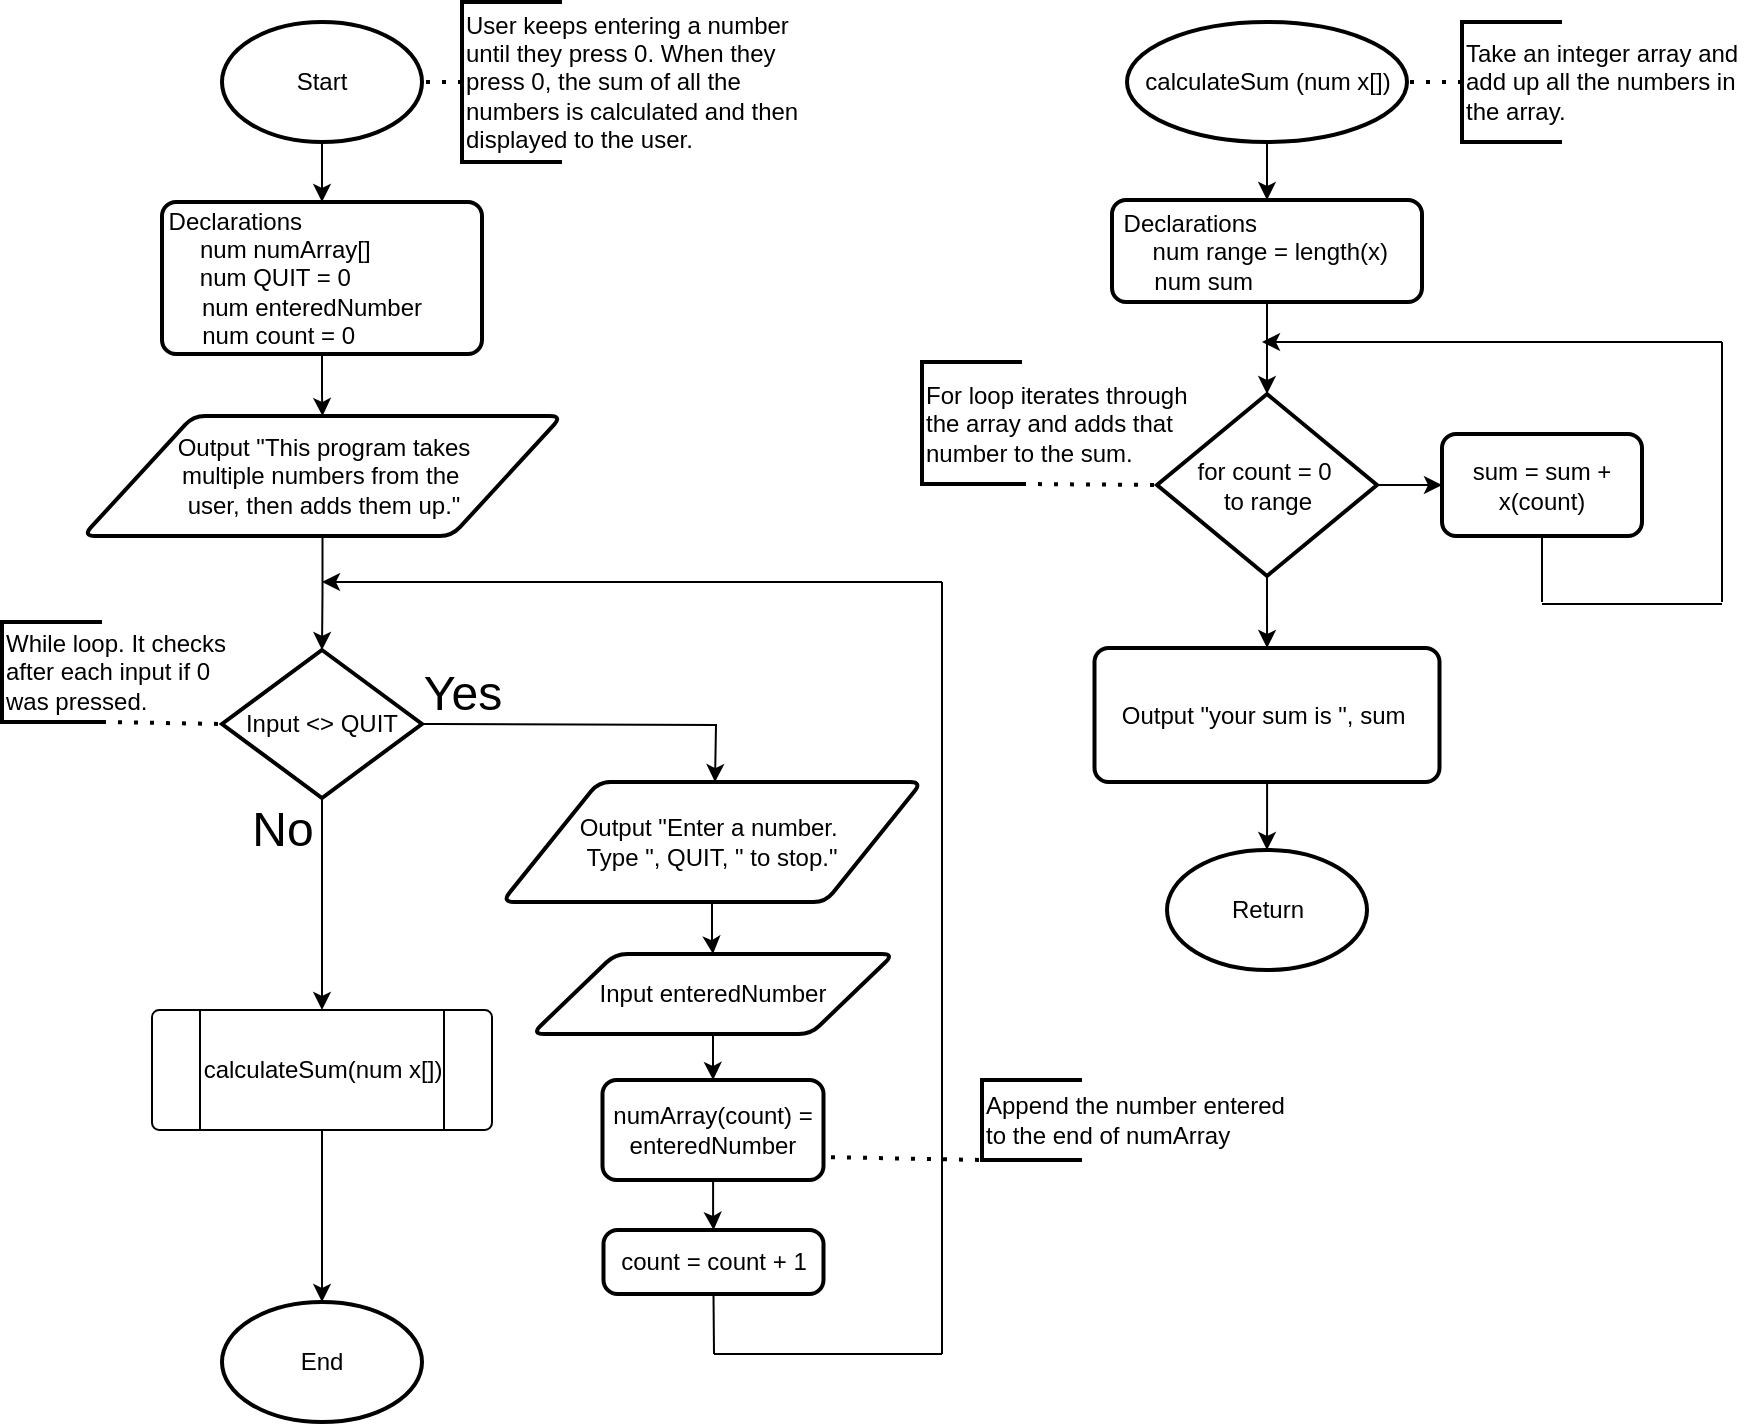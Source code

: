 <mxfile version="28.0.6">
  <diagram name="Page-1" id="uA5d40jNkkrhPDAGqA8y">
    <mxGraphModel dx="1780" dy="1056" grid="1" gridSize="10" guides="1" tooltips="1" connect="1" arrows="1" fold="1" page="1" pageScale="1" pageWidth="100" pageHeight="100" math="0" shadow="0">
      <root>
        <mxCell id="0" />
        <mxCell id="1" parent="0" />
        <mxCell id="z8YVblI_OTNRKZkRPKeu-21" style="edgeStyle=orthogonalEdgeStyle;rounded=0;orthogonalLoop=1;jettySize=auto;html=1;entryX=0.5;entryY=0;entryDx=0;entryDy=0;" parent="1" source="CxKVV0DroNMLpddv5X1t-1" target="CxKVV0DroNMLpddv5X1t-4" edge="1">
          <mxGeometry relative="1" as="geometry" />
        </mxCell>
        <mxCell id="CxKVV0DroNMLpddv5X1t-1" value="Start" style="strokeWidth=2;html=1;shape=mxgraph.flowchart.start_1;whiteSpace=wrap;" parent="1" vertex="1">
          <mxGeometry x="-76" y="-66" width="100" height="60" as="geometry" />
        </mxCell>
        <mxCell id="CxKVV0DroNMLpddv5X1t-2" value="End" style="strokeWidth=2;html=1;shape=mxgraph.flowchart.start_1;whiteSpace=wrap;" parent="1" vertex="1">
          <mxGeometry x="-76" y="574" width="100" height="60" as="geometry" />
        </mxCell>
        <mxCell id="z8YVblI_OTNRKZkRPKeu-14" value="" style="edgeStyle=orthogonalEdgeStyle;rounded=0;orthogonalLoop=1;jettySize=auto;html=1;" parent="1" source="CxKVV0DroNMLpddv5X1t-3" target="CxKVV0DroNMLpddv5X1t-6" edge="1">
          <mxGeometry relative="1" as="geometry" />
        </mxCell>
        <mxCell id="CxKVV0DroNMLpddv5X1t-3" value="Output &quot;This program&amp;nbsp;&lt;span style=&quot;background-color: transparent; color: light-dark(rgb(0, 0, 0), rgb(255, 255, 255));&quot;&gt;takes multiple&lt;/span&gt;&lt;span style=&quot;background-color: transparent; color: light-dark(rgb(0, 0, 0), rgb(255, 255, 255));&quot;&gt;&amp;nbsp;numbers from&amp;nbsp;&lt;/span&gt;&lt;span style=&quot;background-color: transparent; color: light-dark(rgb(0, 0, 0), rgb(255, 255, 255));&quot;&gt;the&amp;nbsp;&lt;/span&gt;&lt;div&gt;&lt;span style=&quot;background-color: transparent; color: light-dark(rgb(0, 0, 0), rgb(255, 255, 255));&quot;&gt;user,&amp;nbsp;&lt;/span&gt;&lt;span style=&quot;background-color: transparent; color: light-dark(rgb(0, 0, 0), rgb(255, 255, 255));&quot;&gt;then adds them up.&lt;/span&gt;&lt;span style=&quot;background-color: transparent; color: light-dark(rgb(0, 0, 0), rgb(255, 255, 255));&quot;&gt;&quot;&lt;/span&gt;&lt;/div&gt;" style="shape=parallelogram;html=1;strokeWidth=2;perimeter=parallelogramPerimeter;whiteSpace=wrap;rounded=1;arcSize=12;size=0.23;" parent="1" vertex="1">
          <mxGeometry x="-145.5" y="131" width="239.5" height="60" as="geometry" />
        </mxCell>
        <mxCell id="z8YVblI_OTNRKZkRPKeu-22" value="" style="edgeStyle=orthogonalEdgeStyle;rounded=0;orthogonalLoop=1;jettySize=auto;html=1;" parent="1" source="CxKVV0DroNMLpddv5X1t-4" target="CxKVV0DroNMLpddv5X1t-3" edge="1">
          <mxGeometry relative="1" as="geometry" />
        </mxCell>
        <mxCell id="CxKVV0DroNMLpddv5X1t-4" value="Declarations&amp;nbsp; &amp;nbsp; &amp;nbsp; &amp;nbsp; &amp;nbsp; &amp;nbsp; &amp;nbsp; &amp;nbsp; &amp;nbsp; &amp;nbsp; &amp;nbsp; &amp;nbsp; &amp;nbsp;&amp;nbsp;&lt;div&gt;num numArray[]&amp;nbsp; &amp;nbsp; &amp;nbsp; &amp;nbsp; &amp;nbsp; &amp;nbsp;&lt;/div&gt;&lt;div&gt;num QUIT = 0&amp;nbsp; &amp;nbsp; &amp;nbsp; &amp;nbsp; &amp;nbsp; &amp;nbsp; &amp;nbsp;&amp;nbsp;&lt;/div&gt;&lt;div&gt;num enteredNumber&amp;nbsp; &amp;nbsp;&lt;/div&gt;&lt;div&gt;num count = 0&amp;nbsp; &amp;nbsp; &amp;nbsp; &amp;nbsp; &amp;nbsp; &amp;nbsp; &amp;nbsp;&lt;/div&gt;" style="rounded=1;whiteSpace=wrap;html=1;absoluteArcSize=1;arcSize=14;strokeWidth=2;" parent="1" vertex="1">
          <mxGeometry x="-106" y="24" width="160" height="76" as="geometry" />
        </mxCell>
        <mxCell id="z8YVblI_OTNRKZkRPKeu-10" style="edgeStyle=orthogonalEdgeStyle;rounded=0;orthogonalLoop=1;jettySize=auto;html=1;" parent="1" source="CxKVV0DroNMLpddv5X1t-6" target="z8YVblI_OTNRKZkRPKeu-2" edge="1">
          <mxGeometry relative="1" as="geometry" />
        </mxCell>
        <mxCell id="CxKVV0DroNMLpddv5X1t-6" value="Input &amp;lt;&amp;gt; QUIT" style="strokeWidth=2;html=1;shape=mxgraph.flowchart.decision;whiteSpace=wrap;" parent="1" vertex="1">
          <mxGeometry x="-76" y="248" width="100" height="74" as="geometry" />
        </mxCell>
        <mxCell id="z8YVblI_OTNRKZkRPKeu-20" value="" style="edgeStyle=orthogonalEdgeStyle;rounded=0;orthogonalLoop=1;jettySize=auto;html=1;" parent="1" source="z8YVblI_OTNRKZkRPKeu-2" target="CxKVV0DroNMLpddv5X1t-2" edge="1">
          <mxGeometry relative="1" as="geometry" />
        </mxCell>
        <mxCell id="z8YVblI_OTNRKZkRPKeu-2" value="calculateSum(num x[])" style="verticalLabelPosition=middle;verticalAlign=middle;html=1;shape=process;whiteSpace=wrap;rounded=1;size=0.14;arcSize=6;labelPosition=center;align=center;" parent="1" vertex="1">
          <mxGeometry x="-111" y="428" width="170" height="60" as="geometry" />
        </mxCell>
        <mxCell id="z8YVblI_OTNRKZkRPKeu-4" value="Yes" style="text;strokeColor=none;fillColor=none;html=1;fontSize=24;fontStyle=0;verticalAlign=middle;align=center;" parent="1" vertex="1">
          <mxGeometry x="-6" y="250" width="100" height="40" as="geometry" />
        </mxCell>
        <mxCell id="z8YVblI_OTNRKZkRPKeu-5" value="Output &quot;Enter a&amp;nbsp;&lt;div&gt;number. Type 0 to stop&quot;&lt;/div&gt;" style="shape=parallelogram;html=1;strokeWidth=2;perimeter=parallelogramPerimeter;whiteSpace=wrap;rounded=1;arcSize=12;size=0.23;" parent="1" vertex="1">
          <mxGeometry x="69" y="314" width="190" height="60" as="geometry" />
        </mxCell>
        <mxCell id="z8YVblI_OTNRKZkRPKeu-15" value="" style="endArrow=classic;html=1;rounded=0;" parent="1" edge="1">
          <mxGeometry width="50" height="50" relative="1" as="geometry">
            <mxPoint x="284" y="214" as="sourcePoint" />
            <mxPoint x="-26" y="214" as="targetPoint" />
          </mxGeometry>
        </mxCell>
        <mxCell id="z8YVblI_OTNRKZkRPKeu-18" value="" style="endArrow=none;html=1;rounded=0;" parent="1" edge="1">
          <mxGeometry width="50" height="50" relative="1" as="geometry">
            <mxPoint x="284" y="600" as="sourcePoint" />
            <mxPoint x="284" y="214" as="targetPoint" />
          </mxGeometry>
        </mxCell>
        <mxCell id="z8YVblI_OTNRKZkRPKeu-23" value="&lt;span style=&quot;font-weight: normal;&quot;&gt;No&lt;/span&gt;" style="text;strokeColor=none;fillColor=none;html=1;fontSize=24;fontStyle=1;verticalAlign=middle;align=center;" parent="1" vertex="1">
          <mxGeometry x="-96" y="318" width="100" height="40" as="geometry" />
        </mxCell>
        <mxCell id="z8YVblI_OTNRKZkRPKeu-41" value="" style="edgeStyle=orthogonalEdgeStyle;rounded=0;orthogonalLoop=1;jettySize=auto;html=1;" parent="1" source="z8YVblI_OTNRKZkRPKeu-25" target="z8YVblI_OTNRKZkRPKeu-26" edge="1">
          <mxGeometry relative="1" as="geometry" />
        </mxCell>
        <mxCell id="z8YVblI_OTNRKZkRPKeu-25" value="calculateSum (num x[])" style="strokeWidth=2;html=1;shape=mxgraph.flowchart.start_1;whiteSpace=wrap;" parent="1" vertex="1">
          <mxGeometry x="376.5" y="-66" width="140" height="60" as="geometry" />
        </mxCell>
        <mxCell id="z8YVblI_OTNRKZkRPKeu-32" value="" style="edgeStyle=orthogonalEdgeStyle;rounded=0;orthogonalLoop=1;jettySize=auto;html=1;" parent="1" source="z8YVblI_OTNRKZkRPKeu-26" target="z8YVblI_OTNRKZkRPKeu-28" edge="1">
          <mxGeometry relative="1" as="geometry" />
        </mxCell>
        <mxCell id="z8YVblI_OTNRKZkRPKeu-26" value="Declarations&amp;nbsp; &amp;nbsp; &amp;nbsp; &amp;nbsp; &amp;nbsp; &amp;nbsp; &amp;nbsp; &amp;nbsp; &amp;nbsp; &amp;nbsp; &amp;nbsp; &amp;nbsp; &amp;nbsp;&lt;span style=&quot;background-color: transparent; color: light-dark(rgb(0, 0, 0), rgb(255, 255, 255));&quot;&gt;num range = length(x)&lt;/span&gt;&lt;div&gt;num sum&amp;nbsp; &amp;nbsp; &amp;nbsp; &amp;nbsp; &amp;nbsp; &amp;nbsp; &amp;nbsp; &amp;nbsp; &amp;nbsp; &amp;nbsp;&lt;/div&gt;" style="rounded=1;whiteSpace=wrap;html=1;absoluteArcSize=1;arcSize=14;strokeWidth=2;" parent="1" vertex="1">
          <mxGeometry x="369" y="23" width="155" height="51" as="geometry" />
        </mxCell>
        <mxCell id="z8YVblI_OTNRKZkRPKeu-31" value="" style="edgeStyle=orthogonalEdgeStyle;rounded=0;orthogonalLoop=1;jettySize=auto;html=1;" parent="1" source="z8YVblI_OTNRKZkRPKeu-28" target="z8YVblI_OTNRKZkRPKeu-29" edge="1">
          <mxGeometry relative="1" as="geometry" />
        </mxCell>
        <mxCell id="z8YVblI_OTNRKZkRPKeu-38" value="" style="edgeStyle=orthogonalEdgeStyle;rounded=0;orthogonalLoop=1;jettySize=auto;html=1;" parent="1" source="z8YVblI_OTNRKZkRPKeu-28" target="z8YVblI_OTNRKZkRPKeu-37" edge="1">
          <mxGeometry relative="1" as="geometry" />
        </mxCell>
        <mxCell id="z8YVblI_OTNRKZkRPKeu-28" value="for count = 0&amp;nbsp;&lt;div&gt;to range&lt;/div&gt;" style="strokeWidth=2;html=1;shape=mxgraph.flowchart.decision;whiteSpace=wrap;" parent="1" vertex="1">
          <mxGeometry x="391.5" y="120" width="110" height="91" as="geometry" />
        </mxCell>
        <mxCell id="z8YVblI_OTNRKZkRPKeu-29" value="sum = sum + x(count)" style="rounded=1;whiteSpace=wrap;html=1;absoluteArcSize=1;arcSize=14;strokeWidth=2;" parent="1" vertex="1">
          <mxGeometry x="534" y="140" width="100" height="51" as="geometry" />
        </mxCell>
        <mxCell id="z8YVblI_OTNRKZkRPKeu-33" value="" style="endArrow=classic;html=1;rounded=0;" parent="1" edge="1">
          <mxGeometry width="50" height="50" relative="1" as="geometry">
            <mxPoint x="674" y="94" as="sourcePoint" />
            <mxPoint x="444" y="94" as="targetPoint" />
          </mxGeometry>
        </mxCell>
        <mxCell id="z8YVblI_OTNRKZkRPKeu-34" value="" style="endArrow=none;html=1;rounded=0;exitX=0.5;exitY=1;exitDx=0;exitDy=0;" parent="1" source="z8YVblI_OTNRKZkRPKeu-29" edge="1">
          <mxGeometry width="50" height="50" relative="1" as="geometry">
            <mxPoint x="594" y="194" as="sourcePoint" />
            <mxPoint x="584" y="224" as="targetPoint" />
          </mxGeometry>
        </mxCell>
        <mxCell id="z8YVblI_OTNRKZkRPKeu-35" value="" style="endArrow=none;html=1;rounded=0;" parent="1" edge="1">
          <mxGeometry width="50" height="50" relative="1" as="geometry">
            <mxPoint x="674" y="94" as="sourcePoint" />
            <mxPoint x="674" y="224" as="targetPoint" />
          </mxGeometry>
        </mxCell>
        <mxCell id="z8YVblI_OTNRKZkRPKeu-36" value="" style="endArrow=none;html=1;rounded=0;" parent="1" edge="1">
          <mxGeometry width="50" height="50" relative="1" as="geometry">
            <mxPoint x="584" y="225" as="sourcePoint" />
            <mxPoint x="674" y="225" as="targetPoint" />
          </mxGeometry>
        </mxCell>
        <mxCell id="z8YVblI_OTNRKZkRPKeu-40" value="" style="edgeStyle=orthogonalEdgeStyle;rounded=0;orthogonalLoop=1;jettySize=auto;html=1;" parent="1" source="z8YVblI_OTNRKZkRPKeu-37" target="z8YVblI_OTNRKZkRPKeu-39" edge="1">
          <mxGeometry relative="1" as="geometry" />
        </mxCell>
        <mxCell id="z8YVblI_OTNRKZkRPKeu-37" value="Output &quot;your sum is &quot;, sum&amp;nbsp;" style="rounded=1;whiteSpace=wrap;html=1;absoluteArcSize=1;arcSize=14;strokeWidth=2;" parent="1" vertex="1">
          <mxGeometry x="360.25" y="247" width="172.5" height="67" as="geometry" />
        </mxCell>
        <mxCell id="z8YVblI_OTNRKZkRPKeu-39" value="Return" style="strokeWidth=2;html=1;shape=mxgraph.flowchart.start_1;whiteSpace=wrap;" parent="1" vertex="1">
          <mxGeometry x="396.5" y="348" width="100" height="60" as="geometry" />
        </mxCell>
        <mxCell id="z8YVblI_OTNRKZkRPKeu-44" value="User keeps entering a number&amp;nbsp;&lt;div&gt;until they press 0.&amp;nbsp;&lt;span style=&quot;background-color: transparent; color: light-dark(rgb(0, 0, 0), rgb(255, 255, 255));&quot;&gt;When they&amp;nbsp;&lt;/span&gt;&lt;/div&gt;&lt;div&gt;&lt;span style=&quot;background-color: transparent; color: light-dark(rgb(0, 0, 0), rgb(255, 255, 255));&quot;&gt;press 0, the sum of all the&amp;nbsp;&lt;/span&gt;&lt;/div&gt;&lt;div&gt;&lt;span style=&quot;background-color: transparent; color: light-dark(rgb(0, 0, 0), rgb(255, 255, 255));&quot;&gt;numbers is calculated and then&amp;nbsp;&lt;/span&gt;&lt;/div&gt;&lt;div&gt;&lt;span style=&quot;background-color: transparent; color: light-dark(rgb(0, 0, 0), rgb(255, 255, 255));&quot;&gt;displayed to the user.&lt;/span&gt;&lt;/div&gt;" style="strokeWidth=2;html=1;shape=mxgraph.flowchart.annotation_1;align=left;pointerEvents=1;" parent="1" vertex="1">
          <mxGeometry x="44" y="-76" width="50" height="80" as="geometry" />
        </mxCell>
        <mxCell id="z8YVblI_OTNRKZkRPKeu-45" value="" style="endArrow=none;dashed=1;html=1;dashPattern=1 3;strokeWidth=2;rounded=0;exitX=0;exitY=0.5;exitDx=0;exitDy=0;exitPerimeter=0;entryX=1;entryY=0.5;entryDx=0;entryDy=0;entryPerimeter=0;" parent="1" source="z8YVblI_OTNRKZkRPKeu-44" target="CxKVV0DroNMLpddv5X1t-1" edge="1">
          <mxGeometry width="50" height="50" relative="1" as="geometry">
            <mxPoint x="24" y="34" as="sourcePoint" />
            <mxPoint x="74" y="-16" as="targetPoint" />
          </mxGeometry>
        </mxCell>
        <mxCell id="z8YVblI_OTNRKZkRPKeu-46" value="While loop. It checks&amp;nbsp;&lt;div&gt;after each input if 0&amp;nbsp;&lt;/div&gt;&lt;div&gt;was pressed.&lt;/div&gt;" style="strokeWidth=2;html=1;shape=mxgraph.flowchart.annotation_1;align=left;pointerEvents=1;" parent="1" vertex="1">
          <mxGeometry x="-186" y="234" width="50" height="50" as="geometry" />
        </mxCell>
        <mxCell id="z8YVblI_OTNRKZkRPKeu-47" value="" style="endArrow=none;dashed=1;html=1;dashPattern=1 3;strokeWidth=2;rounded=0;exitX=1;exitY=1;exitDx=0;exitDy=0;exitPerimeter=0;entryX=0;entryY=0.5;entryDx=0;entryDy=0;entryPerimeter=0;" parent="1" source="z8YVblI_OTNRKZkRPKeu-46" target="CxKVV0DroNMLpddv5X1t-6" edge="1">
          <mxGeometry width="50" height="50" relative="1" as="geometry">
            <mxPoint x="64" y="304" as="sourcePoint" />
            <mxPoint x="114" y="254" as="targetPoint" />
          </mxGeometry>
        </mxCell>
        <mxCell id="z8YVblI_OTNRKZkRPKeu-48" style="edgeStyle=orthogonalEdgeStyle;rounded=0;orthogonalLoop=1;jettySize=auto;html=1;entryX=0.55;entryY=0.017;entryDx=0;entryDy=0;entryPerimeter=0;exitX=1;exitY=0.5;exitDx=0;exitDy=0;exitPerimeter=0;" parent="1" edge="1">
          <mxGeometry relative="1" as="geometry">
            <mxPoint x="31" y="285" as="sourcePoint" />
            <mxPoint x="170.5" y="314.02" as="targetPoint" />
          </mxGeometry>
        </mxCell>
        <mxCell id="z8YVblI_OTNRKZkRPKeu-52" value="Append the number entered&lt;div&gt;to the end of numArray&lt;/div&gt;" style="strokeWidth=2;html=1;shape=mxgraph.flowchart.annotation_1;align=left;pointerEvents=1;" parent="1" vertex="1">
          <mxGeometry x="304" y="463" width="50" height="40" as="geometry" />
        </mxCell>
        <mxCell id="z8YVblI_OTNRKZkRPKeu-55" value="" style="endArrow=none;dashed=1;html=1;dashPattern=1 3;strokeWidth=2;rounded=0;exitX=0.75;exitY=1;exitDx=0;exitDy=0;entryX=0;entryY=1;entryDx=0;entryDy=0;entryPerimeter=0;" parent="1" target="z8YVblI_OTNRKZkRPKeu-52" edge="1">
          <mxGeometry width="50" height="50" relative="1" as="geometry">
            <mxPoint x="196.5" y="501" as="sourcePoint" />
            <mxPoint x="114" y="441" as="targetPoint" />
          </mxGeometry>
        </mxCell>
        <mxCell id="z8YVblI_OTNRKZkRPKeu-56" value="Take an integer array and&amp;nbsp;&lt;div&gt;add up all the numbers in&amp;nbsp;&lt;/div&gt;&lt;div&gt;the array.&amp;nbsp;&lt;/div&gt;" style="strokeWidth=2;html=1;shape=mxgraph.flowchart.annotation_1;align=left;pointerEvents=1;" parent="1" vertex="1">
          <mxGeometry x="544" y="-66" width="50" height="60" as="geometry" />
        </mxCell>
        <mxCell id="z8YVblI_OTNRKZkRPKeu-57" value="" style="endArrow=none;dashed=1;html=1;dashPattern=1 3;strokeWidth=2;rounded=0;exitX=0;exitY=0.5;exitDx=0;exitDy=0;exitPerimeter=0;entryX=1;entryY=0.5;entryDx=0;entryDy=0;entryPerimeter=0;" parent="1" source="z8YVblI_OTNRKZkRPKeu-56" target="z8YVblI_OTNRKZkRPKeu-25" edge="1">
          <mxGeometry width="50" height="50" relative="1" as="geometry">
            <mxPoint x="384" y="84" as="sourcePoint" />
            <mxPoint x="434" y="34" as="targetPoint" />
          </mxGeometry>
        </mxCell>
        <mxCell id="z8YVblI_OTNRKZkRPKeu-58" value="For loop iterates through&amp;nbsp;&lt;div&gt;the array and adds that&amp;nbsp;&lt;/div&gt;&lt;div&gt;number to the sum.&lt;/div&gt;" style="strokeWidth=2;html=1;shape=mxgraph.flowchart.annotation_1;align=left;pointerEvents=1;" parent="1" vertex="1">
          <mxGeometry x="274" y="104" width="50" height="61" as="geometry" />
        </mxCell>
        <mxCell id="z8YVblI_OTNRKZkRPKeu-59" value="" style="endArrow=none;dashed=1;html=1;dashPattern=1 3;strokeWidth=2;rounded=0;exitX=1;exitY=1;exitDx=0;exitDy=0;exitPerimeter=0;entryX=0;entryY=0.5;entryDx=0;entryDy=0;entryPerimeter=0;" parent="1" source="z8YVblI_OTNRKZkRPKeu-58" target="z8YVblI_OTNRKZkRPKeu-28" edge="1">
          <mxGeometry width="50" height="50" relative="1" as="geometry">
            <mxPoint x="384" y="144" as="sourcePoint" />
            <mxPoint x="434" y="94" as="targetPoint" />
          </mxGeometry>
        </mxCell>
        <mxCell id="s61iNVsrbHkgQk3EHf4p-5" value="" style="edgeStyle=orthogonalEdgeStyle;rounded=0;orthogonalLoop=1;jettySize=auto;html=1;" parent="1" source="z8YVblI_OTNRKZkRPKeu-60" target="s61iNVsrbHkgQk3EHf4p-3" edge="1">
          <mxGeometry relative="1" as="geometry" />
        </mxCell>
        <mxCell id="z8YVblI_OTNRKZkRPKeu-60" value="Output &quot;Enter a&amp;nbsp;&lt;span style=&quot;background-color: transparent; color: light-dark(rgb(0, 0, 0), rgb(255, 255, 255));&quot;&gt;number.&amp;nbsp;&lt;/span&gt;&lt;div&gt;Type &quot;, QUIT, &quot;&amp;nbsp;to stop.&quot;&lt;/div&gt;" style="shape=parallelogram;html=1;strokeWidth=2;perimeter=parallelogramPerimeter;whiteSpace=wrap;rounded=1;arcSize=12;size=0.23;" parent="1" vertex="1">
          <mxGeometry x="64" y="314" width="210" height="60" as="geometry" />
        </mxCell>
        <mxCell id="Xf4FJkKPqw2SgoINP2aq-2" value="" style="edgeStyle=orthogonalEdgeStyle;rounded=0;orthogonalLoop=1;jettySize=auto;html=1;" edge="1" parent="1" source="s61iNVsrbHkgQk3EHf4p-2" target="Xf4FJkKPqw2SgoINP2aq-1">
          <mxGeometry relative="1" as="geometry" />
        </mxCell>
        <mxCell id="s61iNVsrbHkgQk3EHf4p-2" value="numArray(count) = enteredNumber" style="rounded=1;whiteSpace=wrap;html=1;absoluteArcSize=1;arcSize=14;strokeWidth=2;" parent="1" vertex="1">
          <mxGeometry x="114.25" y="463" width="110.5" height="50" as="geometry" />
        </mxCell>
        <mxCell id="s61iNVsrbHkgQk3EHf4p-6" value="" style="edgeStyle=orthogonalEdgeStyle;rounded=0;orthogonalLoop=1;jettySize=auto;html=1;" parent="1" source="s61iNVsrbHkgQk3EHf4p-3" target="s61iNVsrbHkgQk3EHf4p-2" edge="1">
          <mxGeometry relative="1" as="geometry" />
        </mxCell>
        <mxCell id="s61iNVsrbHkgQk3EHf4p-3" value="Input enteredNumber" style="shape=parallelogram;html=1;strokeWidth=2;perimeter=parallelogramPerimeter;whiteSpace=wrap;rounded=1;arcSize=12;size=0.23;" parent="1" vertex="1">
          <mxGeometry x="79" y="400" width="181" height="40" as="geometry" />
        </mxCell>
        <mxCell id="s61iNVsrbHkgQk3EHf4p-7" value="" style="endArrow=none;html=1;rounded=0;exitX=1;exitY=0.5;exitDx=0;exitDy=0;exitPerimeter=0;" parent="1" edge="1">
          <mxGeometry width="50" height="50" relative="1" as="geometry">
            <mxPoint x="25" y="285.0" as="sourcePoint" />
            <mxPoint x="31" y="285" as="targetPoint" />
          </mxGeometry>
        </mxCell>
        <mxCell id="Xf4FJkKPqw2SgoINP2aq-1" value="count = count + 1" style="rounded=1;whiteSpace=wrap;html=1;absoluteArcSize=1;arcSize=14;strokeWidth=2;" vertex="1" parent="1">
          <mxGeometry x="114.75" y="538" width="110" height="32" as="geometry" />
        </mxCell>
        <mxCell id="Xf4FJkKPqw2SgoINP2aq-3" value="" style="endArrow=none;html=1;rounded=0;exitX=0.5;exitY=1;exitDx=0;exitDy=0;" edge="1" parent="1" source="Xf4FJkKPqw2SgoINP2aq-1">
          <mxGeometry width="50" height="50" relative="1" as="geometry">
            <mxPoint x="180" y="530" as="sourcePoint" />
            <mxPoint x="170" y="600" as="targetPoint" />
          </mxGeometry>
        </mxCell>
        <mxCell id="Xf4FJkKPqw2SgoINP2aq-4" value="" style="endArrow=none;html=1;rounded=0;" edge="1" parent="1">
          <mxGeometry width="50" height="50" relative="1" as="geometry">
            <mxPoint x="170" y="600" as="sourcePoint" />
            <mxPoint x="284" y="600" as="targetPoint" />
          </mxGeometry>
        </mxCell>
      </root>
    </mxGraphModel>
  </diagram>
</mxfile>
